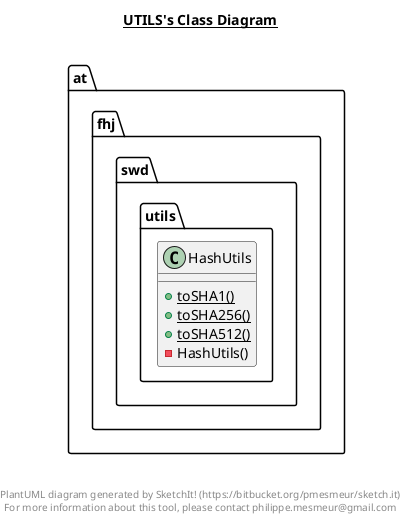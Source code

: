 @startuml

title __UTILS's Class Diagram__\n

  namespace at.fhj.swd {
    namespace utils {
      class at.fhj.swd.utils.HashUtils {
          {static} + toSHA1()
          {static} + toSHA256()
          {static} + toSHA512()
          - HashUtils()
      }
    }
  }
  



right footer


PlantUML diagram generated by SketchIt! (https://bitbucket.org/pmesmeur/sketch.it)
For more information about this tool, please contact philippe.mesmeur@gmail.com
endfooter

@enduml
